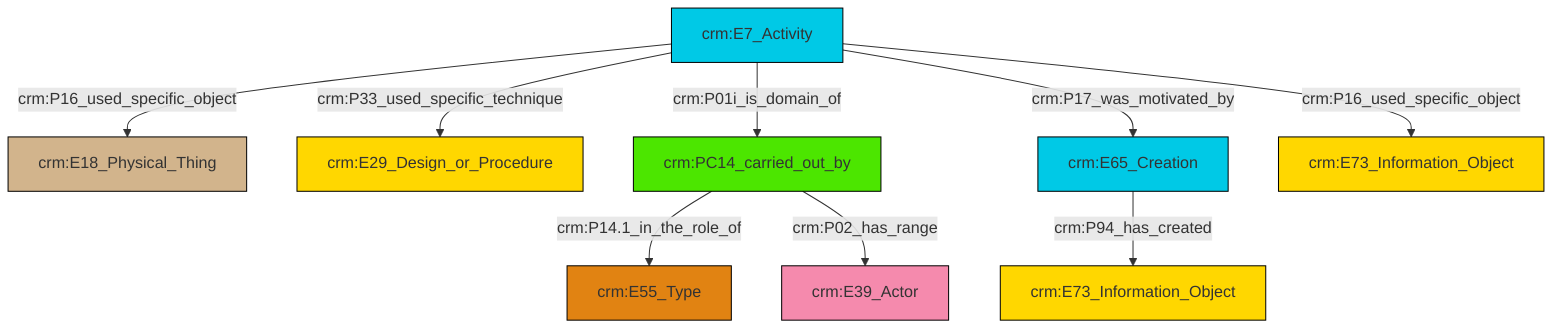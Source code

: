 graph TD
classDef Literal fill:#f2f2f2,stroke:#000000;
classDef CRM_Entity fill:#FFFFFF,stroke:#000000;
classDef Temporal_Entity fill:#00C9E6, stroke:#000000;
classDef Type fill:#E18312, stroke:#000000;
classDef Time-Span fill:#2C9C91, stroke:#000000;
classDef Appellation fill:#FFEB7F, stroke:#000000;
classDef Place fill:#008836, stroke:#000000;
classDef Persistent_Item fill:#B266B2, stroke:#000000;
classDef Conceptual_Object fill:#FFD700, stroke:#000000;
classDef Physical_Thing fill:#D2B48C, stroke:#000000;
classDef Actor fill:#f58aad, stroke:#000000;
classDef PC_Classes fill:#4ce600, stroke:#000000;
classDef Multi fill:#cccccc,stroke:#000000;

6["crm:E7_Activity"]:::Temporal_Entity -->|crm:P01i_is_domain_of| 7["crm:PC14_carried_out_by"]:::PC_Classes
6["crm:E7_Activity"]:::Temporal_Entity -->|crm:P16_used_specific_object| 0["crm:E18_Physical_Thing"]:::Physical_Thing
6["crm:E7_Activity"]:::Temporal_Entity -->|crm:P16_used_specific_object| 8["crm:E73_Information_Object"]:::Conceptual_Object
6["crm:E7_Activity"]:::Temporal_Entity -->|crm:P17_was_motivated_by| 4["crm:E65_Creation"]:::Temporal_Entity
4["crm:E65_Creation"]:::Temporal_Entity -->|crm:P94_has_created| 13["crm:E73_Information_Object"]:::Conceptual_Object
6["crm:E7_Activity"]:::Temporal_Entity -->|crm:P33_used_specific_technique| 2["crm:E29_Design_or_Procedure"]:::Conceptual_Object
7["crm:PC14_carried_out_by"]:::PC_Classes -->|crm:P14.1_in_the_role_of| 11["crm:E55_Type"]:::Type
7["crm:PC14_carried_out_by"]:::PC_Classes -->|crm:P02_has_range| 15["crm:E39_Actor"]:::Actor
